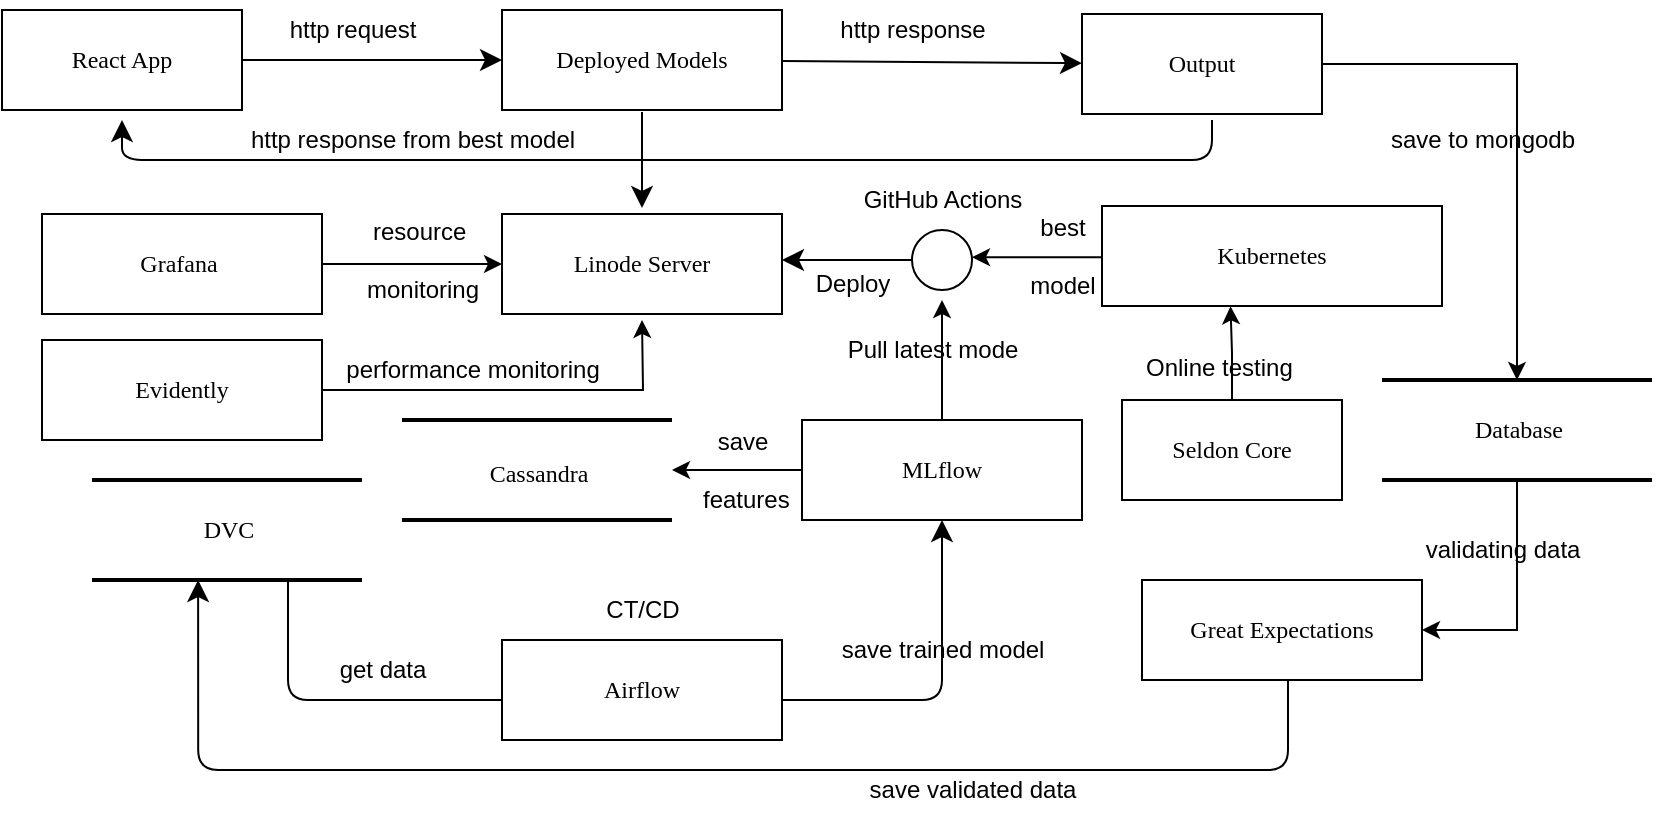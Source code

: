 <mxfile version="21.6.8" type="device">
  <diagram name="Page-1" id="52a04d89-c75d-2922-d76d-85b35f80e030">
    <mxGraphModel dx="992" dy="588" grid="1" gridSize="10" guides="1" tooltips="1" connect="1" arrows="1" fold="1" page="1" pageScale="1" pageWidth="1100" pageHeight="850" background="none" math="0" shadow="0">
      <root>
        <mxCell id="0" />
        <mxCell id="1" parent="0" />
        <mxCell id="Rj62Jj8BI7dB2h3ltGTF-32" style="edgeStyle=orthogonalEdgeStyle;rounded=0;orthogonalLoop=1;jettySize=auto;html=1;entryX=1;entryY=0.5;entryDx=0;entryDy=0;" parent="1" source="21ea969265ad0168-30" target="Rj62Jj8BI7dB2h3ltGTF-31" edge="1">
          <mxGeometry relative="1" as="geometry" />
        </mxCell>
        <mxCell id="21ea969265ad0168-30" value="Database" style="html=1;rounded=0;shadow=0;comic=0;labelBackgroundColor=none;strokeWidth=2;fontFamily=Verdana;fontSize=12;align=center;shape=mxgraph.ios7ui.horLines;" parent="1" vertex="1">
          <mxGeometry x="870" y="240" width="135" height="50" as="geometry" />
        </mxCell>
        <mxCell id="1fdf3b25b50cf41e-27" style="edgeStyle=none;html=1;labelBackgroundColor=none;startFill=0;startSize=8;endFill=1;endSize=8;fontFamily=Verdana;fontSize=12;" parent="1" source="17472293e6e8944d-30" edge="1">
          <mxGeometry relative="1" as="geometry">
            <mxPoint x="430" y="80" as="targetPoint" />
          </mxGeometry>
        </mxCell>
        <mxCell id="17472293e6e8944d-30" value="React App" style="whiteSpace=wrap;html=1;rounded=0;shadow=0;comic=0;labelBackgroundColor=none;strokeWidth=1;fontFamily=Verdana;fontSize=12;align=center;" parent="1" vertex="1">
          <mxGeometry x="180" y="55" width="120" height="50" as="geometry" />
        </mxCell>
        <mxCell id="1fdf3b25b50cf41e-28" style="edgeStyle=none;html=1;labelBackgroundColor=none;startFill=0;startSize=8;endFill=1;endSize=8;fontFamily=Verdana;fontSize=12;" parent="1" edge="1">
          <mxGeometry relative="1" as="geometry">
            <mxPoint x="570" y="80.5" as="sourcePoint" />
            <mxPoint x="720.0" y="81.571" as="targetPoint" />
          </mxGeometry>
        </mxCell>
        <mxCell id="1fdf3b25b50cf41e-29" style="edgeStyle=none;html=1;labelBackgroundColor=none;startFill=0;startSize=8;endFill=1;endSize=8;fontFamily=Verdana;fontSize=12;" parent="1" edge="1">
          <mxGeometry relative="1" as="geometry">
            <mxPoint x="500" y="106" as="sourcePoint" />
            <mxPoint x="500" y="154" as="targetPoint" />
          </mxGeometry>
        </mxCell>
        <mxCell id="1fdf3b25b50cf41e-6" value="DVC" style="html=1;rounded=0;shadow=0;comic=0;labelBackgroundColor=none;strokeWidth=2;fontFamily=Verdana;fontSize=12;align=center;shape=mxgraph.ios7ui.horLines;" parent="1" vertex="1">
          <mxGeometry x="225" y="290" width="135" height="50" as="geometry" />
        </mxCell>
        <mxCell id="1fdf3b25b50cf41e-35" style="edgeStyle=none;html=1;labelBackgroundColor=none;startFill=0;startSize=8;endFill=1;endSize=8;fontFamily=Verdana;fontSize=12;" parent="1" source="1fdf3b25b50cf41e-34" edge="1">
          <mxGeometry relative="1" as="geometry">
            <mxPoint x="570" y="180" as="targetPoint" />
            <mxPoint x="570.0" y="179.93" as="sourcePoint" />
          </mxGeometry>
        </mxCell>
        <mxCell id="1fdf3b25b50cf41e-46" style="edgeStyle=orthogonalEdgeStyle;html=1;labelBackgroundColor=none;startFill=0;startSize=8;endFill=1;endSize=8;fontFamily=Verdana;fontSize=12;entryX=0.5;entryY=1;entryDx=0;entryDy=0;" parent="1" source="1fdf3b25b50cf41e-6" target="Rj62Jj8BI7dB2h3ltGTF-5" edge="1">
          <mxGeometry relative="1" as="geometry">
            <Array as="points">
              <mxPoint x="323" y="400" />
              <mxPoint x="650" y="400" />
            </Array>
            <mxPoint x="650.0" y="356" as="targetPoint" />
          </mxGeometry>
        </mxCell>
        <mxCell id="1fdf3b25b50cf41e-34" value="" style="ellipse;whiteSpace=wrap;html=1;rounded=1;shadow=0;comic=0;labelBackgroundColor=none;strokeWidth=1;fontFamily=Verdana;fontSize=12;align=center;" parent="1" vertex="1">
          <mxGeometry x="635" y="165" width="30" height="30" as="geometry" />
        </mxCell>
        <mxCell id="Rj62Jj8BI7dB2h3ltGTF-6" style="edgeStyle=orthogonalEdgeStyle;rounded=0;orthogonalLoop=1;jettySize=auto;html=1;" parent="1" source="Rj62Jj8BI7dB2h3ltGTF-1" target="21ea969265ad0168-30" edge="1">
          <mxGeometry relative="1" as="geometry" />
        </mxCell>
        <mxCell id="Rj62Jj8BI7dB2h3ltGTF-1" value="Output" style="whiteSpace=wrap;html=1;rounded=0;shadow=0;comic=0;labelBackgroundColor=none;strokeWidth=1;fontFamily=Verdana;fontSize=12;align=center;" parent="1" vertex="1">
          <mxGeometry x="720" y="57" width="120" height="50" as="geometry" />
        </mxCell>
        <mxCell id="Rj62Jj8BI7dB2h3ltGTF-2" value="Deployed Models" style="whiteSpace=wrap;html=1;rounded=0;shadow=0;comic=0;labelBackgroundColor=none;strokeWidth=1;fontFamily=Verdana;fontSize=12;align=center;" parent="1" vertex="1">
          <mxGeometry x="430" y="55" width="140" height="50" as="geometry" />
        </mxCell>
        <mxCell id="Rj62Jj8BI7dB2h3ltGTF-3" value="Linode Server" style="whiteSpace=wrap;html=1;rounded=0;shadow=0;comic=0;labelBackgroundColor=none;strokeWidth=1;fontFamily=Verdana;fontSize=12;align=center;" parent="1" vertex="1">
          <mxGeometry x="430" y="157" width="140" height="50" as="geometry" />
        </mxCell>
        <mxCell id="Rj62Jj8BI7dB2h3ltGTF-10" style="edgeStyle=orthogonalEdgeStyle;rounded=0;orthogonalLoop=1;jettySize=auto;html=1;" parent="1" edge="1">
          <mxGeometry relative="1" as="geometry">
            <mxPoint x="665.0" y="178.62" as="targetPoint" />
            <mxPoint x="735.0" y="178.62" as="sourcePoint" />
          </mxGeometry>
        </mxCell>
        <mxCell id="Rj62Jj8BI7dB2h3ltGTF-4" value="Kubernetes" style="whiteSpace=wrap;html=1;rounded=0;shadow=0;comic=0;labelBackgroundColor=none;strokeWidth=1;fontFamily=Verdana;fontSize=12;align=center;" parent="1" vertex="1">
          <mxGeometry x="730" y="153" width="170" height="50" as="geometry" />
        </mxCell>
        <mxCell id="Rj62Jj8BI7dB2h3ltGTF-21" style="edgeStyle=orthogonalEdgeStyle;rounded=0;orthogonalLoop=1;jettySize=auto;html=1;" parent="1" source="Rj62Jj8BI7dB2h3ltGTF-5" edge="1">
          <mxGeometry relative="1" as="geometry">
            <mxPoint x="650.0" y="200" as="targetPoint" />
          </mxGeometry>
        </mxCell>
        <mxCell id="Rj62Jj8BI7dB2h3ltGTF-23" style="edgeStyle=orthogonalEdgeStyle;rounded=0;orthogonalLoop=1;jettySize=auto;html=1;" parent="1" source="Rj62Jj8BI7dB2h3ltGTF-5" target="Rj62Jj8BI7dB2h3ltGTF-22" edge="1">
          <mxGeometry relative="1" as="geometry" />
        </mxCell>
        <mxCell id="Rj62Jj8BI7dB2h3ltGTF-5" value="MLflow" style="whiteSpace=wrap;html=1;rounded=0;shadow=0;comic=0;labelBackgroundColor=none;strokeWidth=1;fontFamily=Verdana;fontSize=12;align=center;" parent="1" vertex="1">
          <mxGeometry x="580" y="260" width="140" height="50" as="geometry" />
        </mxCell>
        <mxCell id="Rj62Jj8BI7dB2h3ltGTF-7" value="http request" style="text;html=1;align=center;verticalAlign=middle;resizable=0;points=[];autosize=1;strokeColor=none;fillColor=none;" parent="1" vertex="1">
          <mxGeometry x="310" y="50" width="90" height="30" as="geometry" />
        </mxCell>
        <mxCell id="Rj62Jj8BI7dB2h3ltGTF-8" value="http response" style="text;html=1;align=center;verticalAlign=middle;resizable=0;points=[];autosize=1;strokeColor=none;fillColor=none;" parent="1" vertex="1">
          <mxGeometry x="585" y="50" width="100" height="30" as="geometry" />
        </mxCell>
        <mxCell id="Rj62Jj8BI7dB2h3ltGTF-9" value="save to mongodb" style="text;html=1;align=center;verticalAlign=middle;resizable=0;points=[];autosize=1;strokeColor=none;fillColor=none;" parent="1" vertex="1">
          <mxGeometry x="860" y="105" width="120" height="30" as="geometry" />
        </mxCell>
        <mxCell id="Rj62Jj8BI7dB2h3ltGTF-25" style="edgeStyle=orthogonalEdgeStyle;rounded=0;orthogonalLoop=1;jettySize=auto;html=1;entryX=0;entryY=0.5;entryDx=0;entryDy=0;" parent="1" source="Rj62Jj8BI7dB2h3ltGTF-12" target="Rj62Jj8BI7dB2h3ltGTF-3" edge="1">
          <mxGeometry relative="1" as="geometry" />
        </mxCell>
        <mxCell id="Rj62Jj8BI7dB2h3ltGTF-12" value="Grafana&amp;nbsp;" style="whiteSpace=wrap;html=1;rounded=0;shadow=0;comic=0;labelBackgroundColor=none;strokeWidth=1;fontFamily=Verdana;fontSize=12;align=center;" parent="1" vertex="1">
          <mxGeometry x="200" y="157" width="140" height="50" as="geometry" />
        </mxCell>
        <mxCell id="Rj62Jj8BI7dB2h3ltGTF-13" value="Airflow" style="whiteSpace=wrap;html=1;rounded=0;shadow=0;comic=0;labelBackgroundColor=none;strokeWidth=1;fontFamily=Verdana;fontSize=12;align=center;" parent="1" vertex="1">
          <mxGeometry x="430" y="370" width="140" height="50" as="geometry" />
        </mxCell>
        <mxCell id="Rj62Jj8BI7dB2h3ltGTF-19" style="edgeStyle=orthogonalEdgeStyle;html=1;labelBackgroundColor=none;startFill=0;startSize=8;endFill=1;endSize=8;fontFamily=Verdana;fontSize=12;" parent="1" edge="1">
          <mxGeometry relative="1" as="geometry">
            <Array as="points">
              <mxPoint x="785" y="130" />
              <mxPoint x="240" y="130" />
              <mxPoint x="240" y="110" />
            </Array>
            <mxPoint x="785" y="110" as="sourcePoint" />
            <mxPoint x="240" y="110" as="targetPoint" />
          </mxGeometry>
        </mxCell>
        <mxCell id="Rj62Jj8BI7dB2h3ltGTF-16" value="GitHub Actions" style="text;html=1;align=center;verticalAlign=middle;resizable=0;points=[];autosize=1;strokeColor=none;fillColor=none;" parent="1" vertex="1">
          <mxGeometry x="600" y="135" width="100" height="30" as="geometry" />
        </mxCell>
        <mxCell id="Rj62Jj8BI7dB2h3ltGTF-22" value="Cassandra&lt;span style=&quot;color: rgb(236, 236, 236); font-family: Söhne, ui-sans-serif, system-ui, -apple-system, &amp;quot;Segoe UI&amp;quot;, Roboto, Ubuntu, Cantarell, &amp;quot;Noto Sans&amp;quot;, sans-serif, &amp;quot;Helvetica Neue&amp;quot;, Arial, &amp;quot;Apple Color Emoji&amp;quot;, &amp;quot;Segoe UI Emoji&amp;quot;, &amp;quot;Segoe UI Symbol&amp;quot;, &amp;quot;Noto Color Emoji&amp;quot;; font-size: 16px; text-align: left; background-color: rgb(33, 33, 33);&quot;&gt; &lt;/span&gt;" style="html=1;rounded=0;shadow=0;comic=0;labelBackgroundColor=none;strokeWidth=2;fontFamily=Verdana;fontSize=12;align=center;shape=mxgraph.ios7ui.horLines;" parent="1" vertex="1">
          <mxGeometry x="380" y="260" width="135" height="50" as="geometry" />
        </mxCell>
        <mxCell id="Rj62Jj8BI7dB2h3ltGTF-24" value="save&lt;br&gt;&lt;br&gt;&amp;nbsp;features" style="text;html=1;align=center;verticalAlign=middle;resizable=0;points=[];autosize=1;strokeColor=none;fillColor=none;" parent="1" vertex="1">
          <mxGeometry x="515" y="255" width="70" height="60" as="geometry" />
        </mxCell>
        <mxCell id="Rj62Jj8BI7dB2h3ltGTF-26" value="resource&amp;nbsp;&lt;br&gt;&lt;br&gt;monitoring" style="text;html=1;align=center;verticalAlign=middle;resizable=0;points=[];autosize=1;strokeColor=none;fillColor=none;" parent="1" vertex="1">
          <mxGeometry x="350" y="150" width="80" height="60" as="geometry" />
        </mxCell>
        <mxCell id="Rj62Jj8BI7dB2h3ltGTF-28" value="http response from best model" style="text;html=1;align=center;verticalAlign=middle;resizable=0;points=[];autosize=1;strokeColor=none;fillColor=none;" parent="1" vertex="1">
          <mxGeometry x="290" y="105" width="190" height="30" as="geometry" />
        </mxCell>
        <mxCell id="Rj62Jj8BI7dB2h3ltGTF-31" value="Great Expectations" style="whiteSpace=wrap;html=1;rounded=0;shadow=0;comic=0;labelBackgroundColor=none;strokeWidth=1;fontFamily=Verdana;fontSize=12;align=center;" parent="1" vertex="1">
          <mxGeometry x="750" y="340" width="140" height="50" as="geometry" />
        </mxCell>
        <mxCell id="Rj62Jj8BI7dB2h3ltGTF-33" value="validating data" style="text;html=1;align=center;verticalAlign=middle;resizable=0;points=[];autosize=1;strokeColor=none;fillColor=none;" parent="1" vertex="1">
          <mxGeometry x="880" y="310" width="100" height="30" as="geometry" />
        </mxCell>
        <mxCell id="Rj62Jj8BI7dB2h3ltGTF-34" style="edgeStyle=orthogonalEdgeStyle;html=1;labelBackgroundColor=none;startFill=0;startSize=8;endFill=1;endSize=8;fontFamily=Verdana;fontSize=12;entryX=0.393;entryY=1;entryDx=0;entryDy=0;entryPerimeter=0;" parent="1" target="1fdf3b25b50cf41e-6" edge="1">
          <mxGeometry relative="1" as="geometry">
            <Array as="points">
              <mxPoint x="823" y="435" />
              <mxPoint x="278" y="435" />
            </Array>
            <mxPoint x="823" y="390" as="sourcePoint" />
            <mxPoint x="278" y="415" as="targetPoint" />
          </mxGeometry>
        </mxCell>
        <mxCell id="Rj62Jj8BI7dB2h3ltGTF-35" value="save trained model" style="text;html=1;align=center;verticalAlign=middle;resizable=0;points=[];autosize=1;strokeColor=none;fillColor=none;" parent="1" vertex="1">
          <mxGeometry x="590" y="360" width="120" height="30" as="geometry" />
        </mxCell>
        <mxCell id="Rj62Jj8BI7dB2h3ltGTF-36" value="get data" style="text;html=1;align=center;verticalAlign=middle;resizable=0;points=[];autosize=1;strokeColor=none;fillColor=none;" parent="1" vertex="1">
          <mxGeometry x="335" y="370" width="70" height="30" as="geometry" />
        </mxCell>
        <mxCell id="Rj62Jj8BI7dB2h3ltGTF-38" value="Pull latest mode" style="text;html=1;align=center;verticalAlign=middle;resizable=0;points=[];autosize=1;strokeColor=none;fillColor=none;" parent="1" vertex="1">
          <mxGeometry x="590" y="210" width="110" height="30" as="geometry" />
        </mxCell>
        <mxCell id="9LfNqYkvjHxf8x1qRsHf-2" value="save validated data" style="text;html=1;align=center;verticalAlign=middle;resizable=0;points=[];autosize=1;strokeColor=none;fillColor=none;" parent="1" vertex="1">
          <mxGeometry x="600" y="430" width="130" height="30" as="geometry" />
        </mxCell>
        <mxCell id="9LfNqYkvjHxf8x1qRsHf-3" value="best &lt;br&gt;&lt;br&gt;model" style="text;html=1;align=center;verticalAlign=middle;resizable=0;points=[];autosize=1;strokeColor=none;fillColor=none;" parent="1" vertex="1">
          <mxGeometry x="680" y="148" width="60" height="60" as="geometry" />
        </mxCell>
        <mxCell id="9LfNqYkvjHxf8x1qRsHf-6" value="Deploy" style="text;html=1;align=center;verticalAlign=middle;resizable=0;points=[];autosize=1;strokeColor=none;fillColor=none;" parent="1" vertex="1">
          <mxGeometry x="575" y="177" width="60" height="30" as="geometry" />
        </mxCell>
        <mxCell id="iT8Z4qXIwbV93elWsvLr-6" style="edgeStyle=orthogonalEdgeStyle;rounded=0;orthogonalLoop=1;jettySize=auto;html=1;entryX=0.378;entryY=1.003;entryDx=0;entryDy=0;entryPerimeter=0;" edge="1" parent="1" source="iT8Z4qXIwbV93elWsvLr-1" target="Rj62Jj8BI7dB2h3ltGTF-4">
          <mxGeometry relative="1" as="geometry" />
        </mxCell>
        <mxCell id="iT8Z4qXIwbV93elWsvLr-1" value="Seldon Core" style="whiteSpace=wrap;html=1;rounded=0;shadow=0;comic=0;labelBackgroundColor=none;strokeWidth=1;fontFamily=Verdana;fontSize=12;align=center;" vertex="1" parent="1">
          <mxGeometry x="740" y="250" width="110" height="50" as="geometry" />
        </mxCell>
        <mxCell id="iT8Z4qXIwbV93elWsvLr-7" value="Online testing" style="text;whiteSpace=wrap;" vertex="1" parent="1">
          <mxGeometry x="750" y="220" width="110" height="40" as="geometry" />
        </mxCell>
        <mxCell id="iT8Z4qXIwbV93elWsvLr-9" value="CT/CD" style="text;html=1;align=center;verticalAlign=middle;resizable=0;points=[];autosize=1;strokeColor=none;fillColor=none;" vertex="1" parent="1">
          <mxGeometry x="470" y="340" width="60" height="30" as="geometry" />
        </mxCell>
        <mxCell id="iT8Z4qXIwbV93elWsvLr-11" style="edgeStyle=orthogonalEdgeStyle;rounded=0;orthogonalLoop=1;jettySize=auto;html=1;" edge="1" parent="1" source="iT8Z4qXIwbV93elWsvLr-10">
          <mxGeometry relative="1" as="geometry">
            <mxPoint x="500" y="210" as="targetPoint" />
          </mxGeometry>
        </mxCell>
        <mxCell id="iT8Z4qXIwbV93elWsvLr-10" value="Evidently" style="whiteSpace=wrap;html=1;rounded=0;shadow=0;comic=0;labelBackgroundColor=none;strokeWidth=1;fontFamily=Verdana;fontSize=12;align=center;" vertex="1" parent="1">
          <mxGeometry x="200" y="220" width="140" height="50" as="geometry" />
        </mxCell>
        <mxCell id="iT8Z4qXIwbV93elWsvLr-12" value="performance monitoring" style="text;html=1;align=center;verticalAlign=middle;resizable=0;points=[];autosize=1;strokeColor=none;fillColor=none;" vertex="1" parent="1">
          <mxGeometry x="340" y="220" width="150" height="30" as="geometry" />
        </mxCell>
      </root>
    </mxGraphModel>
  </diagram>
</mxfile>
